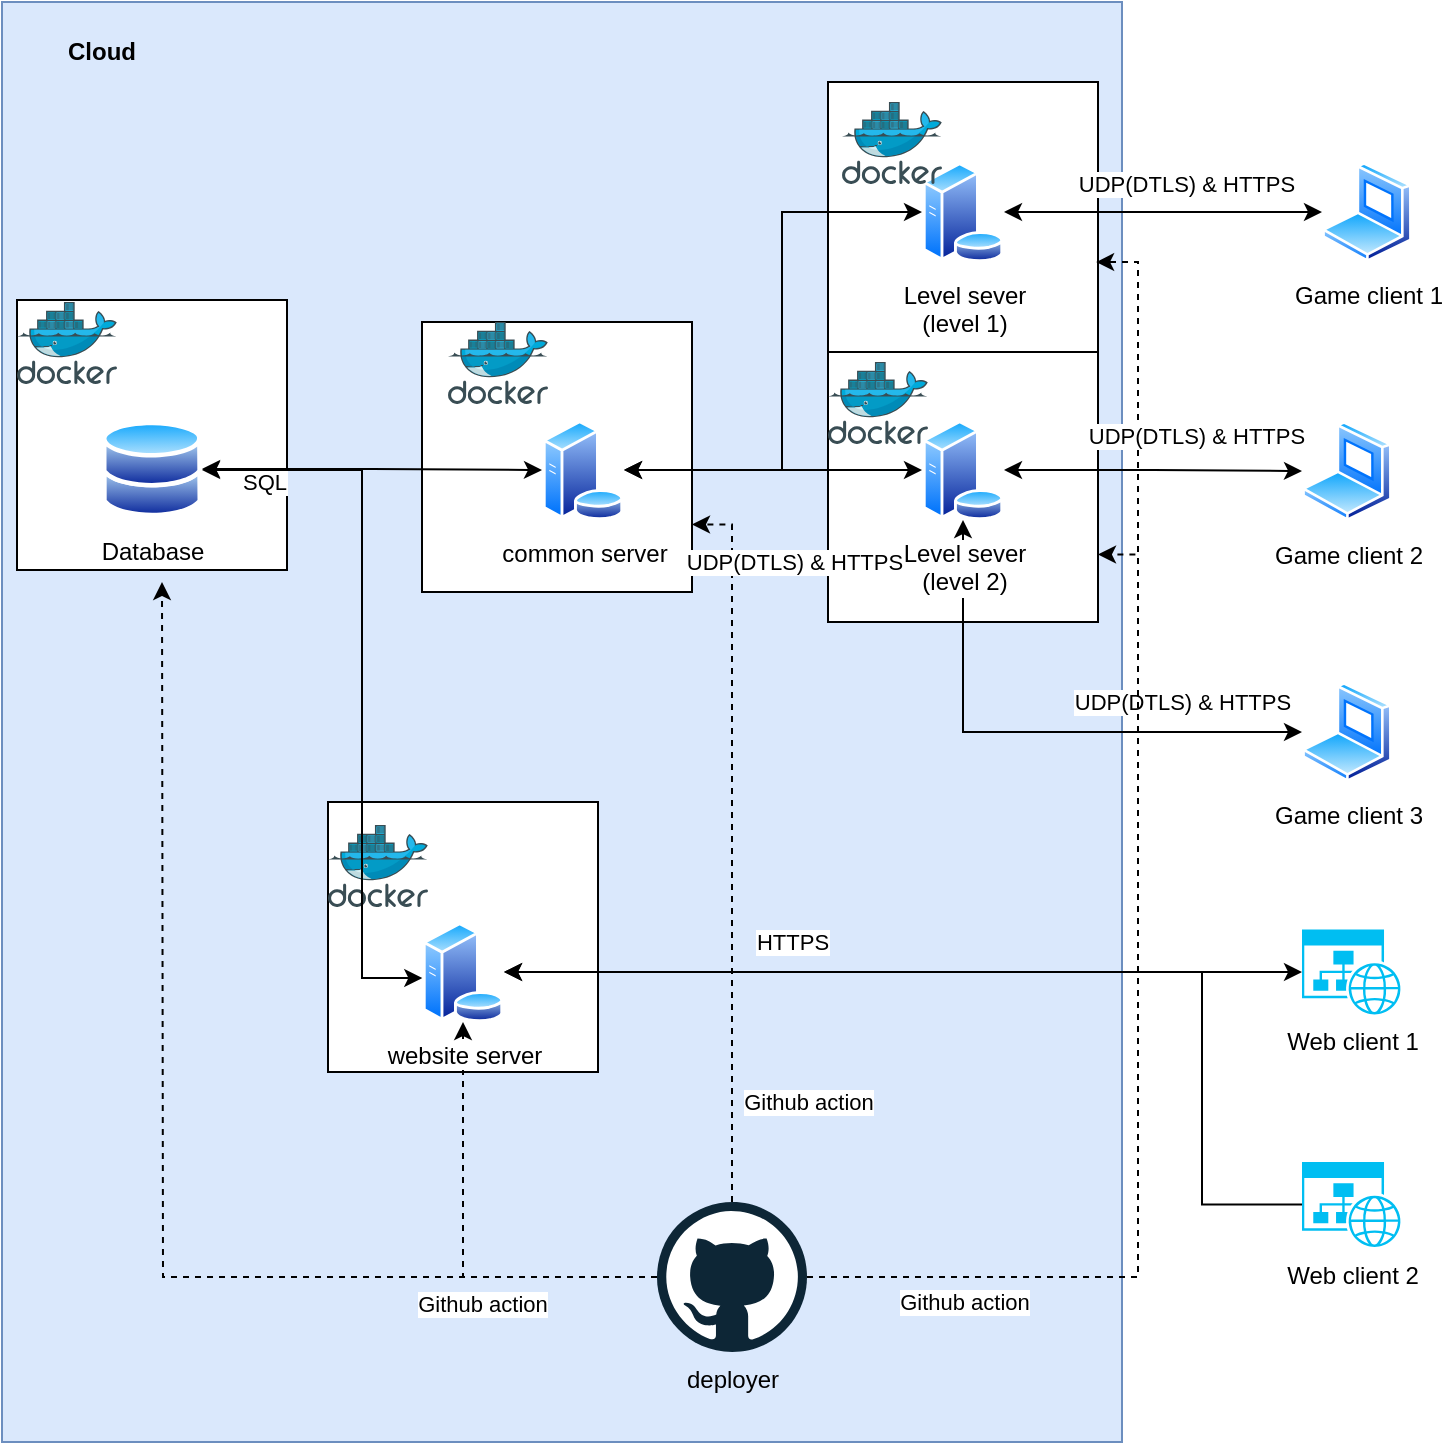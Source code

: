 <mxfile version="21.6.6" type="github">
  <diagram name="Page-1" id="D8ltpV2mL_op1gPOGFGM">
    <mxGraphModel dx="2728" dy="1590" grid="1" gridSize="10" guides="1" tooltips="1" connect="1" arrows="1" fold="1" page="1" pageScale="1" pageWidth="850" pageHeight="1100" math="0" shadow="0">
      <root>
        <mxCell id="0" />
        <mxCell id="1" parent="0" />
        <mxCell id="TEZtVxHG16FskPN-CW2b-75" value="" style="rounded=0;whiteSpace=wrap;html=1;fillColor=#dae8fc;strokeColor=#6c8ebf;" vertex="1" parent="1">
          <mxGeometry y="160" width="560" height="720" as="geometry" />
        </mxCell>
        <mxCell id="TEZtVxHG16FskPN-CW2b-38" value="" style="whiteSpace=wrap;html=1;aspect=fixed;" vertex="1" parent="1">
          <mxGeometry x="163" y="560" width="135" height="135" as="geometry" />
        </mxCell>
        <mxCell id="TEZtVxHG16FskPN-CW2b-39" value="" style="image;sketch=0;aspect=fixed;html=1;points=[];align=center;fontSize=12;image=img/lib/mscae/Docker.svg;" vertex="1" parent="1">
          <mxGeometry x="163" y="571.5" width="50" height="41" as="geometry" />
        </mxCell>
        <mxCell id="TEZtVxHG16FskPN-CW2b-44" value="" style="whiteSpace=wrap;html=1;aspect=fixed;" vertex="1" parent="1">
          <mxGeometry x="413" y="335" width="135" height="135" as="geometry" />
        </mxCell>
        <mxCell id="TEZtVxHG16FskPN-CW2b-43" value="" style="whiteSpace=wrap;html=1;aspect=fixed;" vertex="1" parent="1">
          <mxGeometry x="413" y="200" width="135" height="135" as="geometry" />
        </mxCell>
        <mxCell id="TEZtVxHG16FskPN-CW2b-41" value="" style="whiteSpace=wrap;html=1;aspect=fixed;" vertex="1" parent="1">
          <mxGeometry x="210" y="320" width="135" height="135" as="geometry" />
        </mxCell>
        <mxCell id="TEZtVxHG16FskPN-CW2b-36" value="" style="whiteSpace=wrap;html=1;aspect=fixed;" vertex="1" parent="1">
          <mxGeometry x="7.5" y="309" width="135" height="135" as="geometry" />
        </mxCell>
        <mxCell id="TEZtVxHG16FskPN-CW2b-4" style="edgeStyle=orthogonalEdgeStyle;rounded=0;orthogonalLoop=1;jettySize=auto;html=1;entryX=0;entryY=0.5;entryDx=0;entryDy=0;startArrow=classic;startFill=1;" edge="1" parent="1" source="TEZtVxHG16FskPN-CW2b-1" target="TEZtVxHG16FskPN-CW2b-2">
          <mxGeometry relative="1" as="geometry" />
        </mxCell>
        <mxCell id="TEZtVxHG16FskPN-CW2b-5" value="SQL" style="edgeLabel;html=1;align=center;verticalAlign=middle;resizable=0;points=[];" vertex="1" connectable="0" parent="TEZtVxHG16FskPN-CW2b-4">
          <mxGeometry x="-0.103" y="-3" relative="1" as="geometry">
            <mxPoint x="-46" y="3" as="offset" />
          </mxGeometry>
        </mxCell>
        <mxCell id="TEZtVxHG16FskPN-CW2b-1" value="Database" style="image;aspect=fixed;perimeter=ellipsePerimeter;html=1;align=center;shadow=0;dashed=0;spacingTop=3;image=img/lib/active_directory/databases.svg;" vertex="1" parent="1">
          <mxGeometry x="50" y="369" width="50" height="49" as="geometry" />
        </mxCell>
        <mxCell id="TEZtVxHG16FskPN-CW2b-12" style="edgeStyle=orthogonalEdgeStyle;rounded=0;orthogonalLoop=1;jettySize=auto;html=1;exitX=1;exitY=0.5;exitDx=0;exitDy=0;startArrow=classic;startFill=1;" edge="1" parent="1" source="TEZtVxHG16FskPN-CW2b-2" target="TEZtVxHG16FskPN-CW2b-10">
          <mxGeometry relative="1" as="geometry" />
        </mxCell>
        <mxCell id="TEZtVxHG16FskPN-CW2b-2" value="&lt;div&gt;common server&lt;/div&gt;" style="image;aspect=fixed;perimeter=ellipsePerimeter;html=1;align=center;shadow=0;dashed=0;spacingTop=3;image=img/lib/active_directory/database_server.svg;" vertex="1" parent="1">
          <mxGeometry x="270" y="369" width="41" height="50" as="geometry" />
        </mxCell>
        <mxCell id="TEZtVxHG16FskPN-CW2b-13" style="edgeStyle=orthogonalEdgeStyle;rounded=0;orthogonalLoop=1;jettySize=auto;html=1;entryX=1;entryY=0.5;entryDx=0;entryDy=0;startArrow=classic;startFill=1;" edge="1" parent="1" source="TEZtVxHG16FskPN-CW2b-6" target="TEZtVxHG16FskPN-CW2b-2">
          <mxGeometry relative="1" as="geometry">
            <Array as="points">
              <mxPoint x="390" y="265" />
              <mxPoint x="390" y="394" />
            </Array>
          </mxGeometry>
        </mxCell>
        <mxCell id="TEZtVxHG16FskPN-CW2b-31" value="UDP(DTLS) &amp;amp; HTTPS" style="edgeLabel;html=1;align=center;verticalAlign=middle;resizable=0;points=[];" vertex="1" connectable="0" parent="TEZtVxHG16FskPN-CW2b-13">
          <mxGeometry x="0.602" y="2" relative="1" as="geometry">
            <mxPoint x="223" y="114" as="offset" />
          </mxGeometry>
        </mxCell>
        <mxCell id="TEZtVxHG16FskPN-CW2b-14" style="edgeStyle=orthogonalEdgeStyle;rounded=0;orthogonalLoop=1;jettySize=auto;html=1;exitX=1;exitY=0.5;exitDx=0;exitDy=0;entryX=0;entryY=0.5;entryDx=0;entryDy=0;startArrow=classic;startFill=1;" edge="1" parent="1" source="TEZtVxHG16FskPN-CW2b-6" target="TEZtVxHG16FskPN-CW2b-8">
          <mxGeometry relative="1" as="geometry" />
        </mxCell>
        <mxCell id="TEZtVxHG16FskPN-CW2b-6" value="&lt;div&gt;Level sever&lt;/div&gt;&lt;div&gt;(level 1)&lt;/div&gt;" style="image;aspect=fixed;perimeter=ellipsePerimeter;html=1;align=center;shadow=0;dashed=0;spacingTop=3;image=img/lib/active_directory/database_server.svg;" vertex="1" parent="1">
          <mxGeometry x="460" y="240" width="41" height="50" as="geometry" />
        </mxCell>
        <mxCell id="TEZtVxHG16FskPN-CW2b-7" value="Game client 2" style="image;aspect=fixed;perimeter=ellipsePerimeter;html=1;align=center;shadow=0;dashed=0;spacingTop=3;image=img/lib/active_directory/laptop_client.svg;" vertex="1" parent="1">
          <mxGeometry x="650" y="369.5" width="45" height="50" as="geometry" />
        </mxCell>
        <mxCell id="TEZtVxHG16FskPN-CW2b-8" value="Game client 1" style="image;aspect=fixed;perimeter=ellipsePerimeter;html=1;align=center;shadow=0;dashed=0;spacingTop=3;image=img/lib/active_directory/laptop_client.svg;" vertex="1" parent="1">
          <mxGeometry x="660" y="240" width="45" height="50" as="geometry" />
        </mxCell>
        <mxCell id="TEZtVxHG16FskPN-CW2b-15" style="edgeStyle=orthogonalEdgeStyle;rounded=0;orthogonalLoop=1;jettySize=auto;html=1;startArrow=classic;startFill=1;" edge="1" parent="1" source="TEZtVxHG16FskPN-CW2b-9" target="TEZtVxHG16FskPN-CW2b-10">
          <mxGeometry relative="1" as="geometry" />
        </mxCell>
        <mxCell id="TEZtVxHG16FskPN-CW2b-9" value="&lt;div&gt;Game client 3&lt;/div&gt;" style="image;aspect=fixed;perimeter=ellipsePerimeter;html=1;align=center;shadow=0;dashed=0;spacingTop=3;image=img/lib/active_directory/laptop_client.svg;" vertex="1" parent="1">
          <mxGeometry x="650" y="500" width="45" height="50" as="geometry" />
        </mxCell>
        <mxCell id="TEZtVxHG16FskPN-CW2b-11" style="edgeStyle=orthogonalEdgeStyle;rounded=0;orthogonalLoop=1;jettySize=auto;html=1;entryX=0;entryY=0.5;entryDx=0;entryDy=0;startArrow=classic;startFill=1;" edge="1" parent="1" source="TEZtVxHG16FskPN-CW2b-10" target="TEZtVxHG16FskPN-CW2b-7">
          <mxGeometry relative="1" as="geometry" />
        </mxCell>
        <mxCell id="TEZtVxHG16FskPN-CW2b-10" value="&lt;div&gt;Level sever&lt;/div&gt;&lt;div&gt;(level 2)&lt;/div&gt;" style="image;aspect=fixed;perimeter=ellipsePerimeter;html=1;align=center;shadow=0;dashed=0;spacingTop=3;image=img/lib/active_directory/database_server.svg;" vertex="1" parent="1">
          <mxGeometry x="460" y="369" width="41" height="50" as="geometry" />
        </mxCell>
        <mxCell id="TEZtVxHG16FskPN-CW2b-69" style="edgeStyle=orthogonalEdgeStyle;rounded=0;orthogonalLoop=1;jettySize=auto;html=1;entryX=1;entryY=0.5;entryDx=0;entryDy=0;startArrow=classic;startFill=1;" edge="1" parent="1" source="TEZtVxHG16FskPN-CW2b-16" target="TEZtVxHG16FskPN-CW2b-18">
          <mxGeometry relative="1" as="geometry" />
        </mxCell>
        <mxCell id="TEZtVxHG16FskPN-CW2b-16" value="Web client 1" style="verticalLabelPosition=bottom;html=1;verticalAlign=top;align=center;strokeColor=none;fillColor=#00BEF2;shape=mxgraph.azure.website_generic;pointerEvents=1;" vertex="1" parent="1">
          <mxGeometry x="650" y="623.75" width="50" height="42.5" as="geometry" />
        </mxCell>
        <mxCell id="TEZtVxHG16FskPN-CW2b-20" style="edgeStyle=orthogonalEdgeStyle;rounded=0;orthogonalLoop=1;jettySize=auto;html=1;startArrow=classic;startFill=1;" edge="1" parent="1" source="TEZtVxHG16FskPN-CW2b-18" target="TEZtVxHG16FskPN-CW2b-1">
          <mxGeometry relative="1" as="geometry">
            <Array as="points">
              <mxPoint x="180" y="648" />
              <mxPoint x="180" y="394" />
            </Array>
          </mxGeometry>
        </mxCell>
        <mxCell id="TEZtVxHG16FskPN-CW2b-70" style="edgeStyle=orthogonalEdgeStyle;rounded=0;orthogonalLoop=1;jettySize=auto;html=1;entryX=1;entryY=0.5;entryDx=0;entryDy=0;" edge="1" parent="1" source="TEZtVxHG16FskPN-CW2b-32" target="TEZtVxHG16FskPN-CW2b-18">
          <mxGeometry relative="1" as="geometry">
            <Array as="points">
              <mxPoint x="600" y="761" />
              <mxPoint x="600" y="645" />
            </Array>
          </mxGeometry>
        </mxCell>
        <mxCell id="TEZtVxHG16FskPN-CW2b-71" value="HTTPS" style="edgeLabel;html=1;align=center;verticalAlign=middle;resizable=0;points=[];" vertex="1" connectable="0" parent="TEZtVxHG16FskPN-CW2b-70">
          <mxGeometry x="0.445" y="-2" relative="1" as="geometry">
            <mxPoint x="1" y="-13" as="offset" />
          </mxGeometry>
        </mxCell>
        <mxCell id="TEZtVxHG16FskPN-CW2b-32" value="Web client 2" style="verticalLabelPosition=bottom;html=1;verticalAlign=top;align=center;strokeColor=none;fillColor=#00BEF2;shape=mxgraph.azure.website_generic;pointerEvents=1;" vertex="1" parent="1">
          <mxGeometry x="650" y="740" width="50" height="42.5" as="geometry" />
        </mxCell>
        <mxCell id="TEZtVxHG16FskPN-CW2b-37" value="" style="image;sketch=0;aspect=fixed;html=1;points=[];align=center;fontSize=12;image=img/lib/mscae/Docker.svg;" vertex="1" parent="1">
          <mxGeometry x="7.5" y="310" width="50" height="41" as="geometry" />
        </mxCell>
        <mxCell id="TEZtVxHG16FskPN-CW2b-42" value="" style="image;sketch=0;aspect=fixed;html=1;points=[];align=center;fontSize=12;image=img/lib/mscae/Docker.svg;" vertex="1" parent="1">
          <mxGeometry x="223" y="320" width="50" height="41" as="geometry" />
        </mxCell>
        <mxCell id="TEZtVxHG16FskPN-CW2b-47" value="" style="image;sketch=0;aspect=fixed;html=1;points=[];align=center;fontSize=12;image=img/lib/mscae/Docker.svg;" vertex="1" parent="1">
          <mxGeometry x="420" y="210" width="50" height="41" as="geometry" />
        </mxCell>
        <mxCell id="TEZtVxHG16FskPN-CW2b-48" value="" style="image;sketch=0;aspect=fixed;html=1;points=[];align=center;fontSize=12;image=img/lib/mscae/Docker.svg;" vertex="1" parent="1">
          <mxGeometry x="413" y="340" width="50" height="41" as="geometry" />
        </mxCell>
        <mxCell id="TEZtVxHG16FskPN-CW2b-50" style="edgeStyle=orthogonalEdgeStyle;rounded=0;orthogonalLoop=1;jettySize=auto;html=1;dashed=1;" edge="1" parent="1" source="TEZtVxHG16FskPN-CW2b-49">
          <mxGeometry relative="1" as="geometry">
            <mxPoint x="80" y="450" as="targetPoint" />
          </mxGeometry>
        </mxCell>
        <mxCell id="TEZtVxHG16FskPN-CW2b-51" value="Github action" style="edgeLabel;html=1;align=center;verticalAlign=middle;resizable=0;points=[];" vertex="1" connectable="0" parent="TEZtVxHG16FskPN-CW2b-50">
          <mxGeometry x="-0.447" y="4" relative="1" as="geometry">
            <mxPoint x="77" y="9" as="offset" />
          </mxGeometry>
        </mxCell>
        <mxCell id="TEZtVxHG16FskPN-CW2b-55" style="edgeStyle=orthogonalEdgeStyle;rounded=0;orthogonalLoop=1;jettySize=auto;html=1;entryX=1;entryY=0.75;entryDx=0;entryDy=0;dashed=1;" edge="1" parent="1" source="TEZtVxHG16FskPN-CW2b-49" target="TEZtVxHG16FskPN-CW2b-44">
          <mxGeometry relative="1" as="geometry" />
        </mxCell>
        <mxCell id="TEZtVxHG16FskPN-CW2b-56" style="edgeStyle=orthogonalEdgeStyle;rounded=0;orthogonalLoop=1;jettySize=auto;html=1;entryX=0.993;entryY=0.667;entryDx=0;entryDy=0;entryPerimeter=0;dashed=1;" edge="1" parent="1" source="TEZtVxHG16FskPN-CW2b-49" target="TEZtVxHG16FskPN-CW2b-43">
          <mxGeometry relative="1" as="geometry" />
        </mxCell>
        <mxCell id="TEZtVxHG16FskPN-CW2b-72" style="edgeStyle=orthogonalEdgeStyle;rounded=0;orthogonalLoop=1;jettySize=auto;html=1;entryX=1;entryY=0.75;entryDx=0;entryDy=0;dashed=1;" edge="1" parent="1" source="TEZtVxHG16FskPN-CW2b-49" target="TEZtVxHG16FskPN-CW2b-41">
          <mxGeometry relative="1" as="geometry" />
        </mxCell>
        <mxCell id="TEZtVxHG16FskPN-CW2b-49" value="deployer" style="dashed=0;outlineConnect=0;html=1;align=center;labelPosition=center;verticalLabelPosition=bottom;verticalAlign=top;shape=mxgraph.weblogos.github" vertex="1" parent="1">
          <mxGeometry x="327.5" y="760" width="75" height="75" as="geometry" />
        </mxCell>
        <mxCell id="TEZtVxHG16FskPN-CW2b-59" value="" style="edgeStyle=orthogonalEdgeStyle;rounded=0;orthogonalLoop=1;jettySize=auto;html=1;dashed=1;" edge="1" parent="1" source="TEZtVxHG16FskPN-CW2b-49" target="TEZtVxHG16FskPN-CW2b-18">
          <mxGeometry relative="1" as="geometry">
            <mxPoint x="220" y="620" as="targetPoint" />
            <mxPoint x="328" y="798" as="sourcePoint" />
          </mxGeometry>
        </mxCell>
        <mxCell id="TEZtVxHG16FskPN-CW2b-18" value="website server" style="image;aspect=fixed;perimeter=ellipsePerimeter;html=1;align=center;shadow=0;dashed=0;spacingTop=3;image=img/lib/active_directory/database_server.svg;" vertex="1" parent="1">
          <mxGeometry x="210" y="620" width="41" height="50" as="geometry" />
        </mxCell>
        <mxCell id="TEZtVxHG16FskPN-CW2b-66" value="UDP(DTLS) &amp;amp; HTTPS" style="edgeLabel;html=1;align=center;verticalAlign=middle;resizable=0;points=[];" vertex="1" connectable="0" parent="1">
          <mxGeometry x="350.0" y="443.999" as="geometry">
            <mxPoint x="242" y="-193" as="offset" />
          </mxGeometry>
        </mxCell>
        <mxCell id="TEZtVxHG16FskPN-CW2b-67" value="UDP(DTLS) &amp;amp; HTTPS" style="edgeLabel;html=1;align=center;verticalAlign=middle;resizable=0;points=[];" vertex="1" connectable="0" parent="1">
          <mxGeometry x="385.59" y="429.959" as="geometry">
            <mxPoint x="211" y="-53" as="offset" />
          </mxGeometry>
        </mxCell>
        <mxCell id="TEZtVxHG16FskPN-CW2b-68" value="UDP(DTLS) &amp;amp; HTTPS" style="edgeLabel;html=1;align=center;verticalAlign=middle;resizable=0;points=[];" vertex="1" connectable="0" parent="1">
          <mxGeometry x="395.59" y="439.959" as="geometry" />
        </mxCell>
        <mxCell id="TEZtVxHG16FskPN-CW2b-73" value="Github action" style="edgeLabel;html=1;align=center;verticalAlign=middle;resizable=0;points=[];" vertex="1" connectable="0" parent="1">
          <mxGeometry x="402.5" y="710" as="geometry" />
        </mxCell>
        <mxCell id="TEZtVxHG16FskPN-CW2b-74" value="Github action" style="edgeLabel;html=1;align=center;verticalAlign=middle;resizable=0;points=[];" vertex="1" connectable="0" parent="1">
          <mxGeometry x="480.5" y="810" as="geometry" />
        </mxCell>
        <mxCell id="TEZtVxHG16FskPN-CW2b-76" value="Cloud" style="text;html=1;strokeColor=none;fillColor=none;align=center;verticalAlign=middle;whiteSpace=wrap;rounded=0;fontStyle=1" vertex="1" parent="1">
          <mxGeometry x="20" y="170" width="60" height="30" as="geometry" />
        </mxCell>
      </root>
    </mxGraphModel>
  </diagram>
</mxfile>
